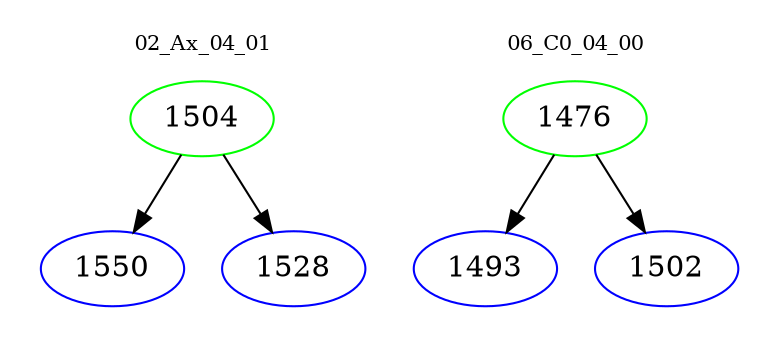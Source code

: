 digraph{
subgraph cluster_0 {
color = white
label = "02_Ax_04_01";
fontsize=10;
T0_1504 [label="1504", color="green"]
T0_1504 -> T0_1550 [color="black"]
T0_1550 [label="1550", color="blue"]
T0_1504 -> T0_1528 [color="black"]
T0_1528 [label="1528", color="blue"]
}
subgraph cluster_1 {
color = white
label = "06_C0_04_00";
fontsize=10;
T1_1476 [label="1476", color="green"]
T1_1476 -> T1_1493 [color="black"]
T1_1493 [label="1493", color="blue"]
T1_1476 -> T1_1502 [color="black"]
T1_1502 [label="1502", color="blue"]
}
}
